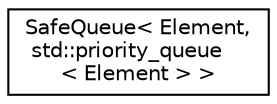 digraph "Graphical Class Hierarchy"
{
  edge [fontname="Helvetica",fontsize="10",labelfontname="Helvetica",labelfontsize="10"];
  node [fontname="Helvetica",fontsize="10",shape=record];
  rankdir="LR";
  Node0 [label="SafeQueue\< Element,\l std::priority_queue\l\< Element \> \>",height=0.2,width=0.4,color="black", fillcolor="white", style="filled",URL="$classSafeQueue.html"];
}
